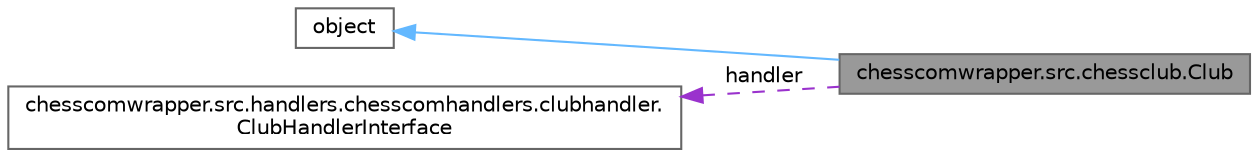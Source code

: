 digraph "chesscomwrapper.src.chessclub.Club"
{
 // LATEX_PDF_SIZE
  bgcolor="transparent";
  edge [fontname=Helvetica,fontsize=10,labelfontname=Helvetica,labelfontsize=10];
  node [fontname=Helvetica,fontsize=10,shape=box,height=0.2,width=0.4];
  rankdir="LR";
  Node1 [label="chesscomwrapper.src.chessclub.Club",height=0.2,width=0.4,color="gray40", fillcolor="grey60", style="filled", fontcolor="black",tooltip="A class to represent a chess.com club."];
  Node2 -> Node1 [dir="back",color="steelblue1",style="solid"];
  Node2 [label="object",height=0.2,width=0.4,color="gray40", fillcolor="white", style="filled",tooltip=" "];
  Node3 -> Node1 [dir="back",color="darkorchid3",style="dashed",label=" handler" ];
  Node3 [label="chesscomwrapper.src.handlers.chesscomhandlers.clubhandler.\lClubHandlerInterface",height=0.2,width=0.4,color="gray40", fillcolor="white", style="filled",URL="$classchesscomwrapper_1_1src_1_1handlers_1_1chesscomhandlers_1_1clubhandler_1_1_club_handler_interface.html",tooltip=" "];
}
